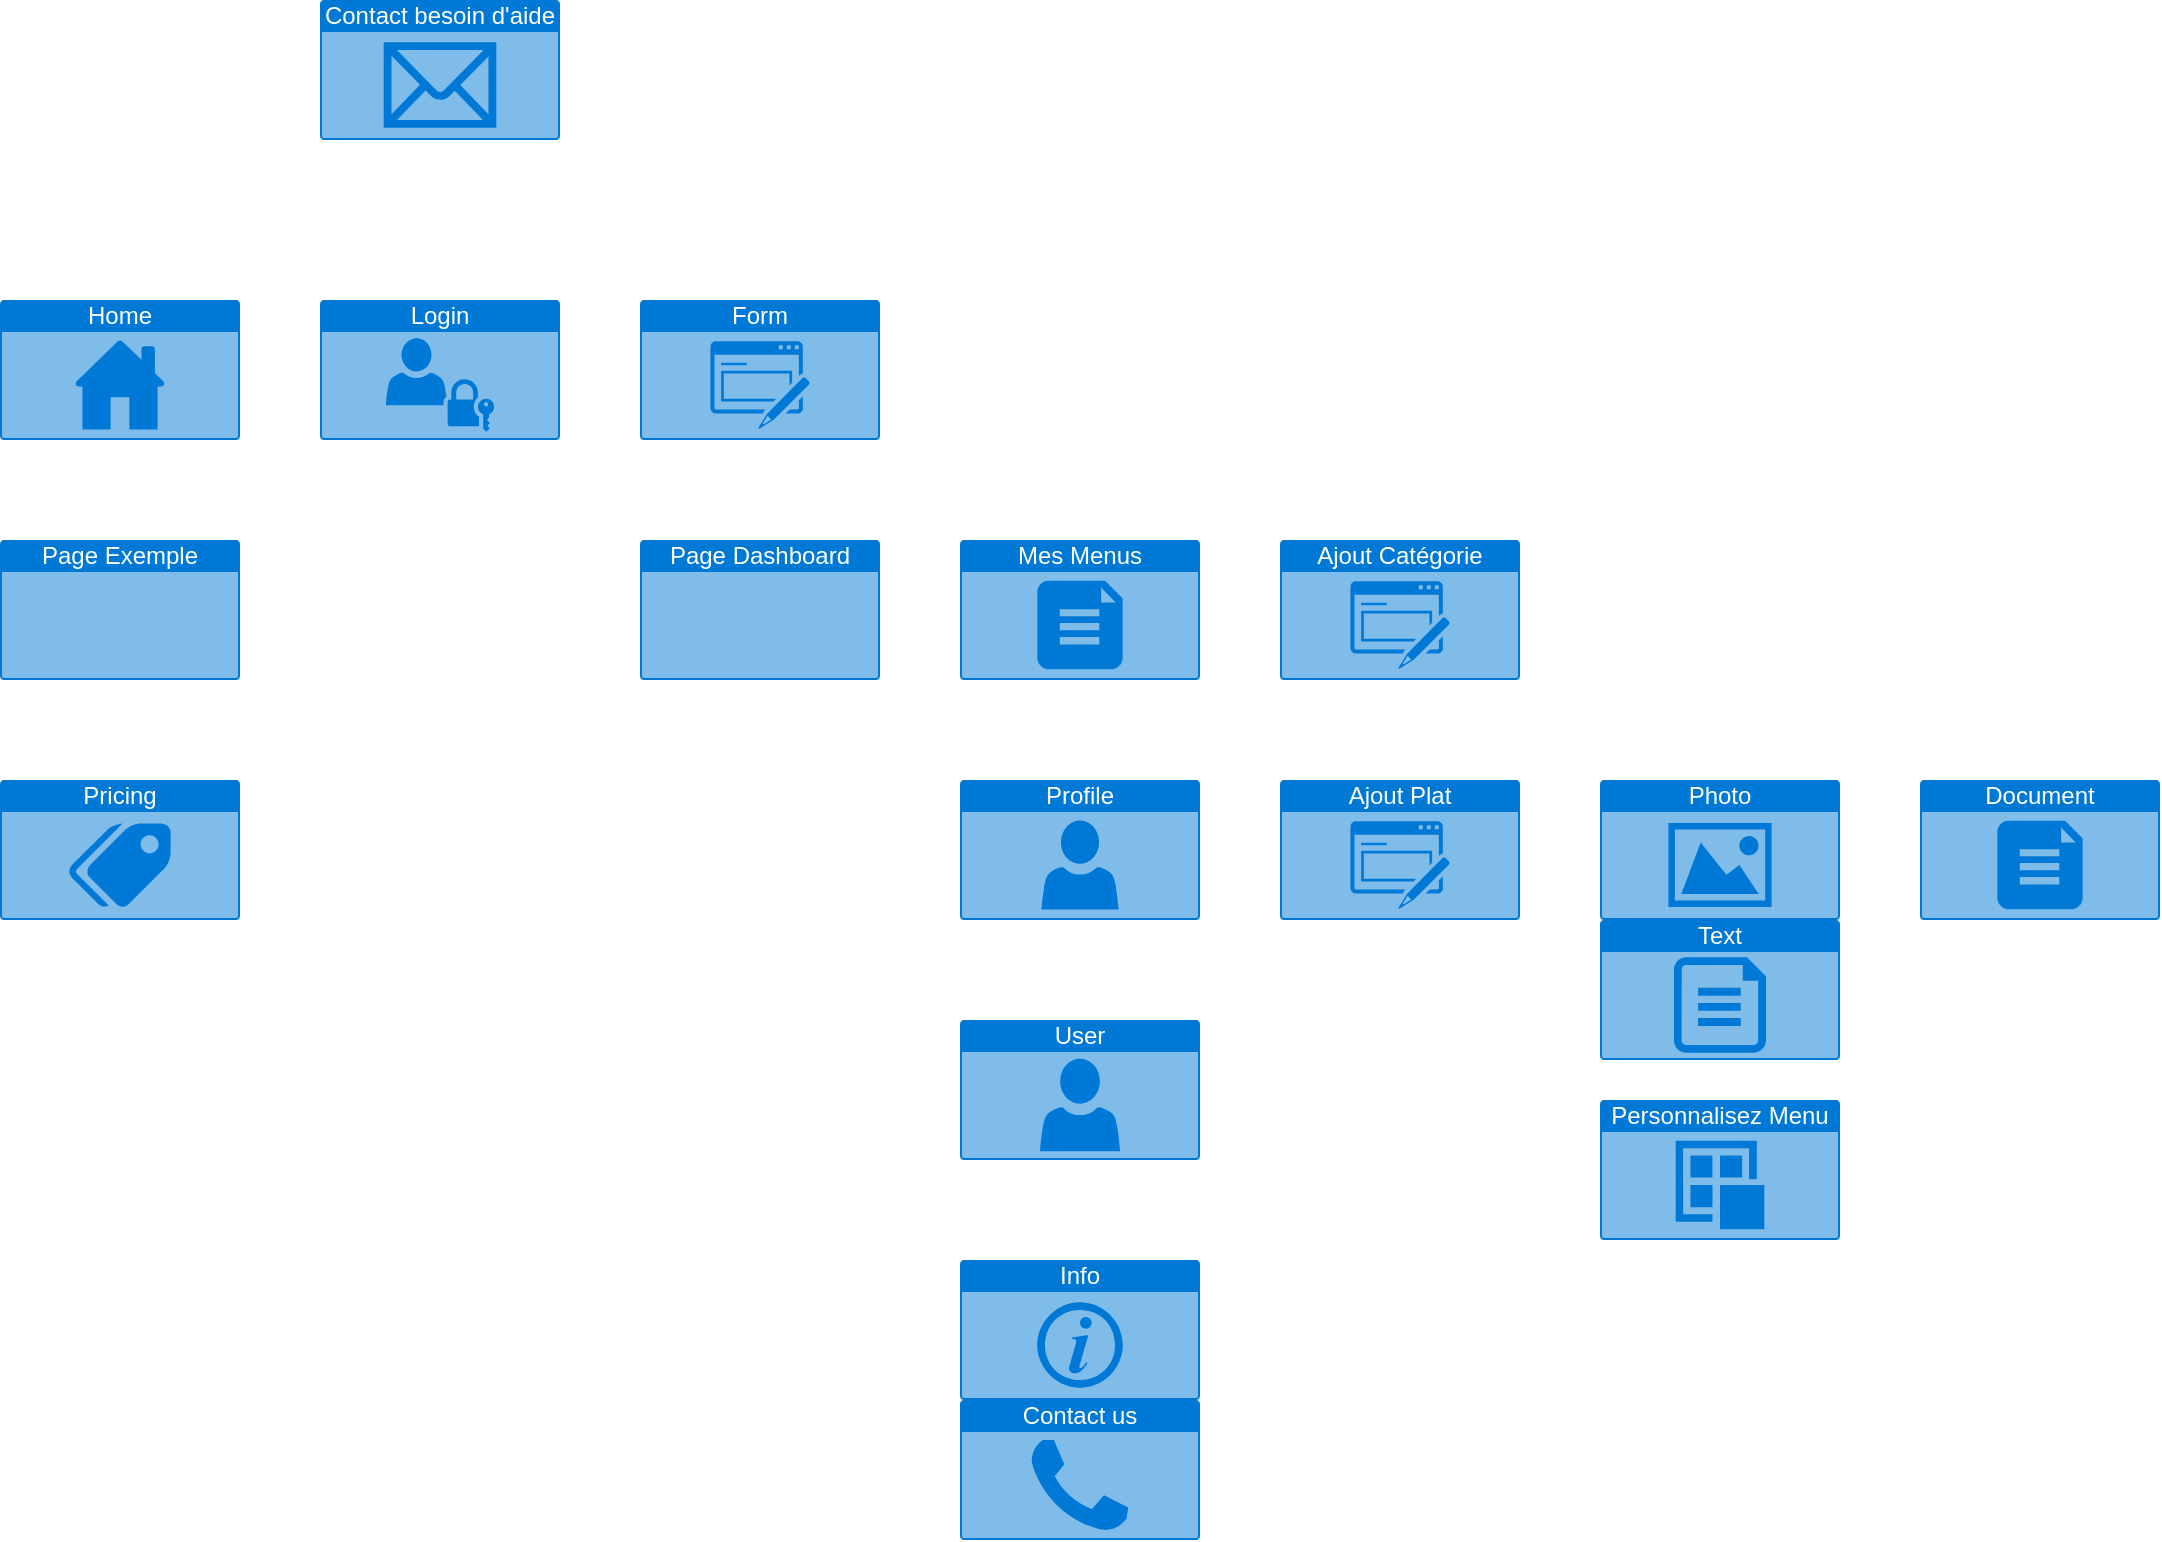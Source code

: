 <mxfile version="21.1.2" type="github">
  <diagram name="Page-1" id="VqAYsBs6g-JY-Q1anHcJ">
    <mxGraphModel dx="1079" dy="773" grid="1" gridSize="10" guides="1" tooltips="1" connect="1" arrows="1" fold="1" page="1" pageScale="1" pageWidth="1169" pageHeight="827" math="0" shadow="0">
      <root>
        <mxCell id="0" />
        <mxCell id="1" parent="0" />
        <mxCell id="5dijK-Lq9n8P_Ewpj1uG-2" value="Login" style="html=1;whiteSpace=wrap;strokeColor=none;fillColor=#0079D6;labelPosition=center;verticalLabelPosition=middle;verticalAlign=top;align=center;fontSize=12;outlineConnect=0;spacingTop=-6;fontColor=#FFFFFF;sketch=0;shape=mxgraph.sitemap.login;" vertex="1" parent="1">
          <mxGeometry x="200" y="200" width="120" height="70" as="geometry" />
        </mxCell>
        <mxCell id="5dijK-Lq9n8P_Ewpj1uG-3" value="Page Exemple" style="html=1;whiteSpace=wrap;strokeColor=none;fillColor=#0079D6;labelPosition=center;verticalLabelPosition=middle;verticalAlign=top;align=center;fontSize=12;outlineConnect=0;spacingTop=-6;fontColor=#FFFFFF;sketch=0;shape=mxgraph.sitemap.page;" vertex="1" parent="1">
          <mxGeometry x="40" y="320" width="120" height="70" as="geometry" />
        </mxCell>
        <mxCell id="5dijK-Lq9n8P_Ewpj1uG-5" value="Home" style="html=1;whiteSpace=wrap;strokeColor=none;fillColor=#0079D6;labelPosition=center;verticalLabelPosition=middle;verticalAlign=top;align=center;fontSize=12;outlineConnect=0;spacingTop=-6;fontColor=#FFFFFF;sketch=0;shape=mxgraph.sitemap.home;" vertex="1" parent="1">
          <mxGeometry x="40" y="200" width="120" height="70" as="geometry" />
        </mxCell>
        <mxCell id="5dijK-Lq9n8P_Ewpj1uG-6" value="Form" style="html=1;whiteSpace=wrap;strokeColor=none;fillColor=#0079D6;labelPosition=center;verticalLabelPosition=middle;verticalAlign=top;align=center;fontSize=12;outlineConnect=0;spacingTop=-6;fontColor=#FFFFFF;sketch=0;shape=mxgraph.sitemap.form;" vertex="1" parent="1">
          <mxGeometry x="360" y="200" width="120" height="70" as="geometry" />
        </mxCell>
        <mxCell id="5dijK-Lq9n8P_Ewpj1uG-7" value="Contact besoin d&#39;aide" style="html=1;whiteSpace=wrap;strokeColor=none;fillColor=#0079D6;labelPosition=center;verticalLabelPosition=middle;verticalAlign=top;align=center;fontSize=12;outlineConnect=0;spacingTop=-6;fontColor=#FFFFFF;sketch=0;shape=mxgraph.sitemap.mail;" vertex="1" parent="1">
          <mxGeometry x="200" y="50" width="120" height="70" as="geometry" />
        </mxCell>
        <mxCell id="5dijK-Lq9n8P_Ewpj1uG-8" value="Page Dashboard" style="html=1;whiteSpace=wrap;strokeColor=none;fillColor=#0079D6;labelPosition=center;verticalLabelPosition=middle;verticalAlign=top;align=center;fontSize=12;outlineConnect=0;spacingTop=-6;fontColor=#FFFFFF;sketch=0;shape=mxgraph.sitemap.page;" vertex="1" parent="1">
          <mxGeometry x="360" y="320" width="120" height="70" as="geometry" />
        </mxCell>
        <mxCell id="5dijK-Lq9n8P_Ewpj1uG-10" value="Profile" style="html=1;whiteSpace=wrap;strokeColor=none;fillColor=#0079D6;labelPosition=center;verticalLabelPosition=middle;verticalAlign=top;align=center;fontSize=12;outlineConnect=0;spacingTop=-6;fontColor=#FFFFFF;sketch=0;shape=mxgraph.sitemap.profile;" vertex="1" parent="1">
          <mxGeometry x="520" y="440" width="120" height="70" as="geometry" />
        </mxCell>
        <mxCell id="5dijK-Lq9n8P_Ewpj1uG-11" value="Pricing" style="html=1;whiteSpace=wrap;strokeColor=none;fillColor=#0079D6;labelPosition=center;verticalLabelPosition=middle;verticalAlign=top;align=center;fontSize=12;outlineConnect=0;spacingTop=-6;fontColor=#FFFFFF;sketch=0;shape=mxgraph.sitemap.pricing;" vertex="1" parent="1">
          <mxGeometry x="40" y="440" width="120" height="70" as="geometry" />
        </mxCell>
        <mxCell id="5dijK-Lq9n8P_Ewpj1uG-13" value="User" style="html=1;whiteSpace=wrap;strokeColor=none;fillColor=#0079D6;labelPosition=center;verticalLabelPosition=middle;verticalAlign=top;align=center;fontSize=12;outlineConnect=0;spacingTop=-6;fontColor=#FFFFFF;sketch=0;shape=mxgraph.sitemap.user;" vertex="1" parent="1">
          <mxGeometry x="520" y="560" width="120" height="70" as="geometry" />
        </mxCell>
        <mxCell id="5dijK-Lq9n8P_Ewpj1uG-14" value="Mes Menus" style="html=1;whiteSpace=wrap;strokeColor=none;fillColor=#0079D6;labelPosition=center;verticalLabelPosition=middle;verticalAlign=top;align=center;fontSize=12;outlineConnect=0;spacingTop=-6;fontColor=#FFFFFF;sketch=0;shape=mxgraph.sitemap.document;" vertex="1" parent="1">
          <mxGeometry x="520" y="320" width="120" height="70" as="geometry" />
        </mxCell>
        <mxCell id="5dijK-Lq9n8P_Ewpj1uG-18" value="Ajout Catégorie" style="html=1;whiteSpace=wrap;strokeColor=none;fillColor=#0079D6;labelPosition=center;verticalLabelPosition=middle;verticalAlign=top;align=center;fontSize=12;outlineConnect=0;spacingTop=-6;fontColor=#FFFFFF;sketch=0;shape=mxgraph.sitemap.form;" vertex="1" parent="1">
          <mxGeometry x="680" y="320" width="120" height="70" as="geometry" />
        </mxCell>
        <mxCell id="5dijK-Lq9n8P_Ewpj1uG-20" value="Ajout Plat" style="html=1;whiteSpace=wrap;strokeColor=none;fillColor=#0079D6;labelPosition=center;verticalLabelPosition=middle;verticalAlign=top;align=center;fontSize=12;outlineConnect=0;spacingTop=-6;fontColor=#FFFFFF;sketch=0;shape=mxgraph.sitemap.form;" vertex="1" parent="1">
          <mxGeometry x="680" y="440" width="120" height="70" as="geometry" />
        </mxCell>
        <mxCell id="5dijK-Lq9n8P_Ewpj1uG-21" value="Info" style="html=1;whiteSpace=wrap;strokeColor=none;fillColor=#0079D6;labelPosition=center;verticalLabelPosition=middle;verticalAlign=top;align=center;fontSize=12;outlineConnect=0;spacingTop=-6;fontColor=#FFFFFF;sketch=0;shape=mxgraph.sitemap.info;" vertex="1" parent="1">
          <mxGeometry x="520" y="680" width="120" height="70" as="geometry" />
        </mxCell>
        <mxCell id="5dijK-Lq9n8P_Ewpj1uG-22" value="Photo" style="html=1;whiteSpace=wrap;strokeColor=none;fillColor=#0079D6;labelPosition=center;verticalLabelPosition=middle;verticalAlign=top;align=center;fontSize=12;outlineConnect=0;spacingTop=-6;fontColor=#FFFFFF;sketch=0;shape=mxgraph.sitemap.photo;" vertex="1" parent="1">
          <mxGeometry x="840" y="440" width="120" height="70" as="geometry" />
        </mxCell>
        <mxCell id="5dijK-Lq9n8P_Ewpj1uG-23" value="Text" style="html=1;whiteSpace=wrap;strokeColor=none;fillColor=#0079D6;labelPosition=center;verticalLabelPosition=middle;verticalAlign=top;align=center;fontSize=12;outlineConnect=0;spacingTop=-6;fontColor=#FFFFFF;sketch=0;shape=mxgraph.sitemap.text;" vertex="1" parent="1">
          <mxGeometry x="840" y="510" width="120" height="70" as="geometry" />
        </mxCell>
        <mxCell id="5dijK-Lq9n8P_Ewpj1uG-24" value="Document" style="html=1;whiteSpace=wrap;strokeColor=none;fillColor=#0079D6;labelPosition=center;verticalLabelPosition=middle;verticalAlign=top;align=center;fontSize=12;outlineConnect=0;spacingTop=-6;fontColor=#FFFFFF;sketch=0;shape=mxgraph.sitemap.document;" vertex="1" parent="1">
          <mxGeometry x="1000" y="440" width="120" height="70" as="geometry" />
        </mxCell>
        <mxCell id="5dijK-Lq9n8P_Ewpj1uG-25" value="Contact us" style="html=1;whiteSpace=wrap;strokeColor=none;fillColor=#0079D6;labelPosition=center;verticalLabelPosition=middle;verticalAlign=top;align=center;fontSize=12;outlineConnect=0;spacingTop=-6;fontColor=#FFFFFF;sketch=0;shape=mxgraph.sitemap.contact_us;" vertex="1" parent="1">
          <mxGeometry x="520" y="750" width="120" height="70" as="geometry" />
        </mxCell>
        <mxCell id="5dijK-Lq9n8P_Ewpj1uG-26" value="Personnalisez Menu" style="html=1;whiteSpace=wrap;strokeColor=none;fillColor=#0079D6;labelPosition=center;verticalLabelPosition=middle;verticalAlign=top;align=center;fontSize=12;outlineConnect=0;spacingTop=-6;fontColor=#FFFFFF;sketch=0;shape=mxgraph.sitemap.post;" vertex="1" parent="1">
          <mxGeometry x="840" y="600" width="120" height="70" as="geometry" />
        </mxCell>
      </root>
    </mxGraphModel>
  </diagram>
</mxfile>
